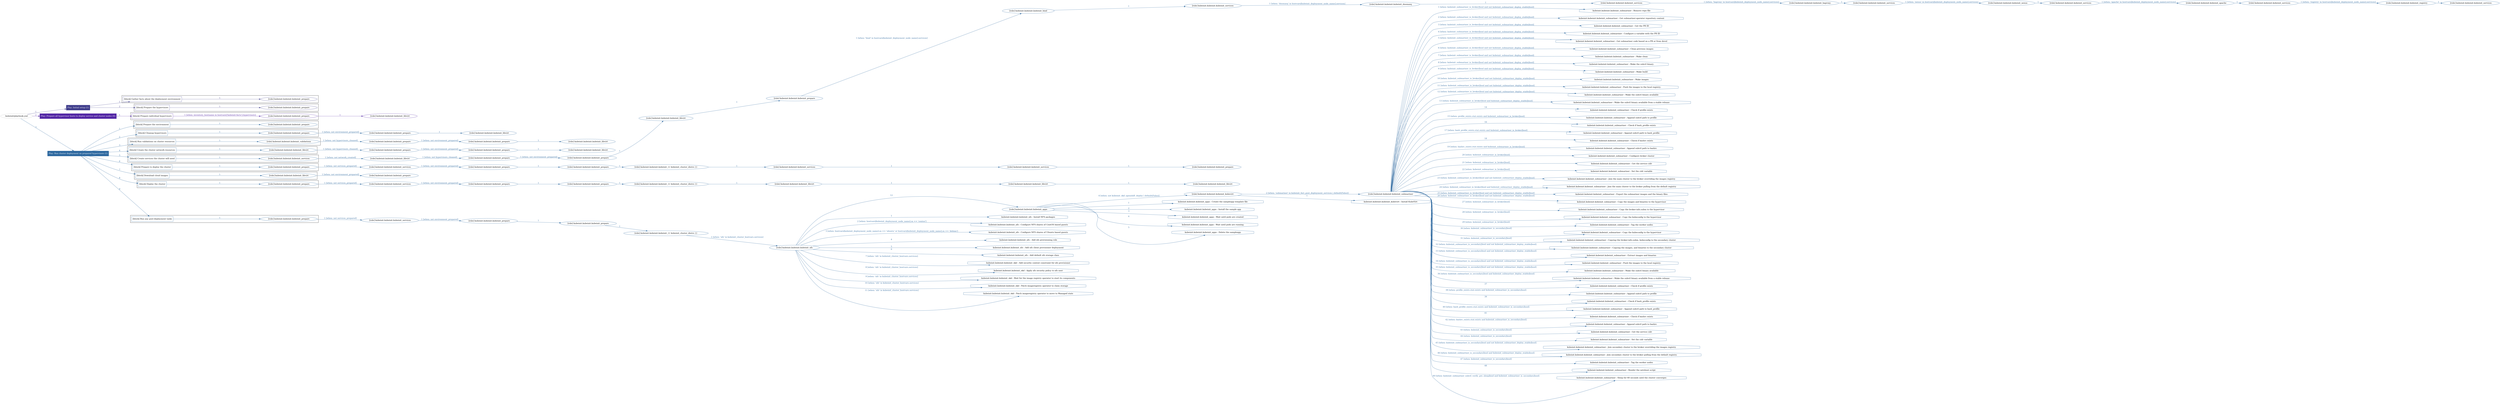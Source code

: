 digraph {
	graph [concentrate=true ordering=in rankdir=LR ratio=fill]
	edge [esep=5 sep=10]
	"kubeinit/playbook.yml" [id=root_node style=dotted]
	play_86798b4f [label="Play: Initial setup (1)" color="#413f8d" fontcolor="#ffffff" id=play_86798b4f shape=box style=filled tooltip=localhost]
	"kubeinit/playbook.yml" -> play_86798b4f [label="1 " color="#413f8d" fontcolor="#413f8d" id=edge_7c707ae1 labeltooltip="1 " tooltip="1 "]
	subgraph "kubeinit.kubeinit.kubeinit_prepare" {
		role_e78184bc [label="[role] kubeinit.kubeinit.kubeinit_prepare" color="#413f8d" id=role_e78184bc tooltip="kubeinit.kubeinit.kubeinit_prepare"]
	}
	subgraph "kubeinit.kubeinit.kubeinit_prepare" {
		role_ca6acd58 [label="[role] kubeinit.kubeinit.kubeinit_prepare" color="#413f8d" id=role_ca6acd58 tooltip="kubeinit.kubeinit.kubeinit_prepare"]
	}
	subgraph "Play: Initial setup (1)" {
		play_86798b4f -> block_1dee4455 [label=1 color="#413f8d" fontcolor="#413f8d" id=edge_b6cd0713 labeltooltip=1 tooltip=1]
		subgraph cluster_block_1dee4455 {
			block_1dee4455 [label="[block] Gather facts about the deployment environment" color="#413f8d" id=block_1dee4455 labeltooltip="Gather facts about the deployment environment" shape=box tooltip="Gather facts about the deployment environment"]
			block_1dee4455 -> role_e78184bc [label="1 " color="#413f8d" fontcolor="#413f8d" id=edge_03e7ccc6 labeltooltip="1 " tooltip="1 "]
		}
		play_86798b4f -> block_6db770d5 [label=2 color="#413f8d" fontcolor="#413f8d" id=edge_87481278 labeltooltip=2 tooltip=2]
		subgraph cluster_block_6db770d5 {
			block_6db770d5 [label="[block] Prepare the hypervisors" color="#413f8d" id=block_6db770d5 labeltooltip="Prepare the hypervisors" shape=box tooltip="Prepare the hypervisors"]
			block_6db770d5 -> role_ca6acd58 [label="1 " color="#413f8d" fontcolor="#413f8d" id=edge_630720fb labeltooltip="1 " tooltip="1 "]
		}
	}
	play_cd869a50 [label="Play: Prepare all hypervisor hosts to deploy service and cluster nodes (0)" color="#5327a5" fontcolor="#ffffff" id=play_cd869a50 shape=box style=filled tooltip="Play: Prepare all hypervisor hosts to deploy service and cluster nodes (0)"]
	"kubeinit/playbook.yml" -> play_cd869a50 [label="2 " color="#5327a5" fontcolor="#5327a5" id=edge_57a8a8f2 labeltooltip="2 " tooltip="2 "]
	subgraph "kubeinit.kubeinit.kubeinit_libvirt" {
		role_f0b7d56d [label="[role] kubeinit.kubeinit.kubeinit_libvirt" color="#5327a5" id=role_f0b7d56d tooltip="kubeinit.kubeinit.kubeinit_libvirt"]
	}
	subgraph "kubeinit.kubeinit.kubeinit_prepare" {
		role_9a3a3da0 [label="[role] kubeinit.kubeinit.kubeinit_prepare" color="#5327a5" id=role_9a3a3da0 tooltip="kubeinit.kubeinit.kubeinit_prepare"]
		role_9a3a3da0 -> role_f0b7d56d [label="1 " color="#5327a5" fontcolor="#5327a5" id=edge_ec671778 labeltooltip="1 " tooltip="1 "]
	}
	subgraph "Play: Prepare all hypervisor hosts to deploy service and cluster nodes (0)" {
		play_cd869a50 -> block_2f8f9363 [label=1 color="#5327a5" fontcolor="#5327a5" id=edge_ef852d3d labeltooltip=1 tooltip=1]
		subgraph cluster_block_2f8f9363 {
			block_2f8f9363 [label="[block] Prepare individual hypervisors" color="#5327a5" id=block_2f8f9363 labeltooltip="Prepare individual hypervisors" shape=box tooltip="Prepare individual hypervisors"]
			block_2f8f9363 -> role_9a3a3da0 [label="1 [when: inventory_hostname in hostvars['kubeinit-facts'].hypervisors]" color="#5327a5" fontcolor="#5327a5" id=edge_1cd64018 labeltooltip="1 [when: inventory_hostname in hostvars['kubeinit-facts'].hypervisors]" tooltip="1 [when: inventory_hostname in hostvars['kubeinit-facts'].hypervisors]"]
		}
	}
	play_263f6e8a [label="Play: Run cluster deployment on prepared hypervisors (1)" color="#2d689f" fontcolor="#ffffff" id=play_263f6e8a shape=box style=filled tooltip=localhost]
	"kubeinit/playbook.yml" -> play_263f6e8a [label="3 " color="#2d689f" fontcolor="#2d689f" id=edge_12c3c213 labeltooltip="3 " tooltip="3 "]
	subgraph "kubeinit.kubeinit.kubeinit_prepare" {
		role_c6fd1b57 [label="[role] kubeinit.kubeinit.kubeinit_prepare" color="#2d689f" id=role_c6fd1b57 tooltip="kubeinit.kubeinit.kubeinit_prepare"]
	}
	subgraph "kubeinit.kubeinit.kubeinit_libvirt" {
		role_f68730ff [label="[role] kubeinit.kubeinit.kubeinit_libvirt" color="#2d689f" id=role_f68730ff tooltip="kubeinit.kubeinit.kubeinit_libvirt"]
	}
	subgraph "kubeinit.kubeinit.kubeinit_prepare" {
		role_f9ab70c8 [label="[role] kubeinit.kubeinit.kubeinit_prepare" color="#2d689f" id=role_f9ab70c8 tooltip="kubeinit.kubeinit.kubeinit_prepare"]
		role_f9ab70c8 -> role_f68730ff [label="1 " color="#2d689f" fontcolor="#2d689f" id=edge_8a8c3a72 labeltooltip="1 " tooltip="1 "]
	}
	subgraph "kubeinit.kubeinit.kubeinit_prepare" {
		role_abd35daa [label="[role] kubeinit.kubeinit.kubeinit_prepare" color="#2d689f" id=role_abd35daa tooltip="kubeinit.kubeinit.kubeinit_prepare"]
		role_abd35daa -> role_f9ab70c8 [label="1 [when: not environment_prepared]" color="#2d689f" fontcolor="#2d689f" id=edge_8bcb2080 labeltooltip="1 [when: not environment_prepared]" tooltip="1 [when: not environment_prepared]"]
	}
	subgraph "kubeinit.kubeinit.kubeinit_libvirt" {
		role_1c647901 [label="[role] kubeinit.kubeinit.kubeinit_libvirt" color="#2d689f" id=role_1c647901 tooltip="kubeinit.kubeinit.kubeinit_libvirt"]
	}
	subgraph "kubeinit.kubeinit.kubeinit_prepare" {
		role_c46f020b [label="[role] kubeinit.kubeinit.kubeinit_prepare" color="#2d689f" id=role_c46f020b tooltip="kubeinit.kubeinit.kubeinit_prepare"]
		role_c46f020b -> role_1c647901 [label="1 " color="#2d689f" fontcolor="#2d689f" id=edge_337939f4 labeltooltip="1 " tooltip="1 "]
	}
	subgraph "kubeinit.kubeinit.kubeinit_prepare" {
		role_b8d92c72 [label="[role] kubeinit.kubeinit.kubeinit_prepare" color="#2d689f" id=role_b8d92c72 tooltip="kubeinit.kubeinit.kubeinit_prepare"]
		role_b8d92c72 -> role_c46f020b [label="1 [when: not environment_prepared]" color="#2d689f" fontcolor="#2d689f" id=edge_af9fc00a labeltooltip="1 [when: not environment_prepared]" tooltip="1 [when: not environment_prepared]"]
	}
	subgraph "kubeinit.kubeinit.kubeinit_validations" {
		role_fdc35ed6 [label="[role] kubeinit.kubeinit.kubeinit_validations" color="#2d689f" id=role_fdc35ed6 tooltip="kubeinit.kubeinit.kubeinit_validations"]
		role_fdc35ed6 -> role_b8d92c72 [label="1 [when: not hypervisors_cleaned]" color="#2d689f" fontcolor="#2d689f" id=edge_55030f77 labeltooltip="1 [when: not hypervisors_cleaned]" tooltip="1 [when: not hypervisors_cleaned]"]
	}
	subgraph "kubeinit.kubeinit.kubeinit_libvirt" {
		role_6f9eb701 [label="[role] kubeinit.kubeinit.kubeinit_libvirt" color="#2d689f" id=role_6f9eb701 tooltip="kubeinit.kubeinit.kubeinit_libvirt"]
	}
	subgraph "kubeinit.kubeinit.kubeinit_prepare" {
		role_0d7e8021 [label="[role] kubeinit.kubeinit.kubeinit_prepare" color="#2d689f" id=role_0d7e8021 tooltip="kubeinit.kubeinit.kubeinit_prepare"]
		role_0d7e8021 -> role_6f9eb701 [label="1 " color="#2d689f" fontcolor="#2d689f" id=edge_058b59d1 labeltooltip="1 " tooltip="1 "]
	}
	subgraph "kubeinit.kubeinit.kubeinit_prepare" {
		role_bccec25c [label="[role] kubeinit.kubeinit.kubeinit_prepare" color="#2d689f" id=role_bccec25c tooltip="kubeinit.kubeinit.kubeinit_prepare"]
		role_bccec25c -> role_0d7e8021 [label="1 [when: not environment_prepared]" color="#2d689f" fontcolor="#2d689f" id=edge_6113a203 labeltooltip="1 [when: not environment_prepared]" tooltip="1 [when: not environment_prepared]"]
	}
	subgraph "kubeinit.kubeinit.kubeinit_libvirt" {
		role_70806145 [label="[role] kubeinit.kubeinit.kubeinit_libvirt" color="#2d689f" id=role_70806145 tooltip="kubeinit.kubeinit.kubeinit_libvirt"]
		role_70806145 -> role_bccec25c [label="1 [when: not hypervisors_cleaned]" color="#2d689f" fontcolor="#2d689f" id=edge_a78fc61e labeltooltip="1 [when: not hypervisors_cleaned]" tooltip="1 [when: not hypervisors_cleaned]"]
	}
	subgraph "kubeinit.kubeinit.kubeinit_services" {
		role_181cbe35 [label="[role] kubeinit.kubeinit.kubeinit_services" color="#2d689f" id=role_181cbe35 tooltip="kubeinit.kubeinit.kubeinit_services"]
	}
	subgraph "kubeinit.kubeinit.kubeinit_registry" {
		role_f58e408a [label="[role] kubeinit.kubeinit.kubeinit_registry" color="#2d689f" id=role_f58e408a tooltip="kubeinit.kubeinit.kubeinit_registry"]
		role_f58e408a -> role_181cbe35 [label="1 " color="#2d689f" fontcolor="#2d689f" id=edge_31e8649e labeltooltip="1 " tooltip="1 "]
	}
	subgraph "kubeinit.kubeinit.kubeinit_services" {
		role_b72a4e5d [label="[role] kubeinit.kubeinit.kubeinit_services" color="#2d689f" id=role_b72a4e5d tooltip="kubeinit.kubeinit.kubeinit_services"]
		role_b72a4e5d -> role_f58e408a [label="1 [when: 'registry' in hostvars[kubeinit_deployment_node_name].services]" color="#2d689f" fontcolor="#2d689f" id=edge_72e08eae labeltooltip="1 [when: 'registry' in hostvars[kubeinit_deployment_node_name].services]" tooltip="1 [when: 'registry' in hostvars[kubeinit_deployment_node_name].services]"]
	}
	subgraph "kubeinit.kubeinit.kubeinit_apache" {
		role_27f8f98e [label="[role] kubeinit.kubeinit.kubeinit_apache" color="#2d689f" id=role_27f8f98e tooltip="kubeinit.kubeinit.kubeinit_apache"]
		role_27f8f98e -> role_b72a4e5d [label="1 " color="#2d689f" fontcolor="#2d689f" id=edge_4b4615da labeltooltip="1 " tooltip="1 "]
	}
	subgraph "kubeinit.kubeinit.kubeinit_services" {
		role_49b8bdc4 [label="[role] kubeinit.kubeinit.kubeinit_services" color="#2d689f" id=role_49b8bdc4 tooltip="kubeinit.kubeinit.kubeinit_services"]
		role_49b8bdc4 -> role_27f8f98e [label="1 [when: 'apache' in hostvars[kubeinit_deployment_node_name].services]" color="#2d689f" fontcolor="#2d689f" id=edge_450e889e labeltooltip="1 [when: 'apache' in hostvars[kubeinit_deployment_node_name].services]" tooltip="1 [when: 'apache' in hostvars[kubeinit_deployment_node_name].services]"]
	}
	subgraph "kubeinit.kubeinit.kubeinit_nexus" {
		role_22ca67f0 [label="[role] kubeinit.kubeinit.kubeinit_nexus" color="#2d689f" id=role_22ca67f0 tooltip="kubeinit.kubeinit.kubeinit_nexus"]
		role_22ca67f0 -> role_49b8bdc4 [label="1 " color="#2d689f" fontcolor="#2d689f" id=edge_a5a26f59 labeltooltip="1 " tooltip="1 "]
	}
	subgraph "kubeinit.kubeinit.kubeinit_services" {
		role_709b5558 [label="[role] kubeinit.kubeinit.kubeinit_services" color="#2d689f" id=role_709b5558 tooltip="kubeinit.kubeinit.kubeinit_services"]
		role_709b5558 -> role_22ca67f0 [label="1 [when: 'nexus' in hostvars[kubeinit_deployment_node_name].services]" color="#2d689f" fontcolor="#2d689f" id=edge_b4e8171d labeltooltip="1 [when: 'nexus' in hostvars[kubeinit_deployment_node_name].services]" tooltip="1 [when: 'nexus' in hostvars[kubeinit_deployment_node_name].services]"]
	}
	subgraph "kubeinit.kubeinit.kubeinit_haproxy" {
		role_3e1b2016 [label="[role] kubeinit.kubeinit.kubeinit_haproxy" color="#2d689f" id=role_3e1b2016 tooltip="kubeinit.kubeinit.kubeinit_haproxy"]
		role_3e1b2016 -> role_709b5558 [label="1 " color="#2d689f" fontcolor="#2d689f" id=edge_b44815da labeltooltip="1 " tooltip="1 "]
	}
	subgraph "kubeinit.kubeinit.kubeinit_services" {
		role_097d5ba8 [label="[role] kubeinit.kubeinit.kubeinit_services" color="#2d689f" id=role_097d5ba8 tooltip="kubeinit.kubeinit.kubeinit_services"]
		role_097d5ba8 -> role_3e1b2016 [label="1 [when: 'haproxy' in hostvars[kubeinit_deployment_node_name].services]" color="#2d689f" fontcolor="#2d689f" id=edge_3e23cc5a labeltooltip="1 [when: 'haproxy' in hostvars[kubeinit_deployment_node_name].services]" tooltip="1 [when: 'haproxy' in hostvars[kubeinit_deployment_node_name].services]"]
	}
	subgraph "kubeinit.kubeinit.kubeinit_dnsmasq" {
		role_d1409825 [label="[role] kubeinit.kubeinit.kubeinit_dnsmasq" color="#2d689f" id=role_d1409825 tooltip="kubeinit.kubeinit.kubeinit_dnsmasq"]
		role_d1409825 -> role_097d5ba8 [label="1 " color="#2d689f" fontcolor="#2d689f" id=edge_5b5578a7 labeltooltip="1 " tooltip="1 "]
	}
	subgraph "kubeinit.kubeinit.kubeinit_services" {
		role_6bfaadbd [label="[role] kubeinit.kubeinit.kubeinit_services" color="#2d689f" id=role_6bfaadbd tooltip="kubeinit.kubeinit.kubeinit_services"]
		role_6bfaadbd -> role_d1409825 [label="1 [when: 'dnsmasq' in hostvars[kubeinit_deployment_node_name].services]" color="#2d689f" fontcolor="#2d689f" id=edge_5bf20c22 labeltooltip="1 [when: 'dnsmasq' in hostvars[kubeinit_deployment_node_name].services]" tooltip="1 [when: 'dnsmasq' in hostvars[kubeinit_deployment_node_name].services]"]
	}
	subgraph "kubeinit.kubeinit.kubeinit_bind" {
		role_aabe3c0d [label="[role] kubeinit.kubeinit.kubeinit_bind" color="#2d689f" id=role_aabe3c0d tooltip="kubeinit.kubeinit.kubeinit_bind"]
		role_aabe3c0d -> role_6bfaadbd [label="1 " color="#2d689f" fontcolor="#2d689f" id=edge_2865ea8d labeltooltip="1 " tooltip="1 "]
	}
	subgraph "kubeinit.kubeinit.kubeinit_prepare" {
		role_460e8747 [label="[role] kubeinit.kubeinit.kubeinit_prepare" color="#2d689f" id=role_460e8747 tooltip="kubeinit.kubeinit.kubeinit_prepare"]
		role_460e8747 -> role_aabe3c0d [label="1 [when: 'bind' in hostvars[kubeinit_deployment_node_name].services]" color="#2d689f" fontcolor="#2d689f" id=edge_be597af1 labeltooltip="1 [when: 'bind' in hostvars[kubeinit_deployment_node_name].services]" tooltip="1 [when: 'bind' in hostvars[kubeinit_deployment_node_name].services]"]
	}
	subgraph "kubeinit.kubeinit.kubeinit_libvirt" {
		role_c225a475 [label="[role] kubeinit.kubeinit.kubeinit_libvirt" color="#2d689f" id=role_c225a475 tooltip="kubeinit.kubeinit.kubeinit_libvirt"]
		role_c225a475 -> role_460e8747 [label="1 " color="#2d689f" fontcolor="#2d689f" id=edge_45fc2f8d labeltooltip="1 " tooltip="1 "]
	}
	subgraph "kubeinit.kubeinit.kubeinit_prepare" {
		role_ebc65068 [label="[role] kubeinit.kubeinit.kubeinit_prepare" color="#2d689f" id=role_ebc65068 tooltip="kubeinit.kubeinit.kubeinit_prepare"]
		role_ebc65068 -> role_c225a475 [label="1 " color="#2d689f" fontcolor="#2d689f" id=edge_a096e5d5 labeltooltip="1 " tooltip="1 "]
	}
	subgraph "kubeinit.kubeinit.kubeinit_prepare" {
		role_aaec2aed [label="[role] kubeinit.kubeinit.kubeinit_prepare" color="#2d689f" id=role_aaec2aed tooltip="kubeinit.kubeinit.kubeinit_prepare"]
		role_aaec2aed -> role_ebc65068 [label="1 [when: not environment_prepared]" color="#2d689f" fontcolor="#2d689f" id=edge_71e94871 labeltooltip="1 [when: not environment_prepared]" tooltip="1 [when: not environment_prepared]"]
	}
	subgraph "kubeinit.kubeinit.kubeinit_libvirt" {
		role_d13e6607 [label="[role] kubeinit.kubeinit.kubeinit_libvirt" color="#2d689f" id=role_d13e6607 tooltip="kubeinit.kubeinit.kubeinit_libvirt"]
		role_d13e6607 -> role_aaec2aed [label="1 [when: not hypervisors_cleaned]" color="#2d689f" fontcolor="#2d689f" id=edge_92f3367a labeltooltip="1 [when: not hypervisors_cleaned]" tooltip="1 [when: not hypervisors_cleaned]"]
	}
	subgraph "kubeinit.kubeinit.kubeinit_services" {
		role_a8141985 [label="[role] kubeinit.kubeinit.kubeinit_services" color="#2d689f" id=role_a8141985 tooltip="kubeinit.kubeinit.kubeinit_services"]
		role_a8141985 -> role_d13e6607 [label="1 [when: not network_created]" color="#2d689f" fontcolor="#2d689f" id=edge_3e4f4f83 labeltooltip="1 [when: not network_created]" tooltip="1 [when: not network_created]"]
	}
	subgraph "kubeinit.kubeinit.kubeinit_prepare" {
		role_4179867c [label="[role] kubeinit.kubeinit.kubeinit_prepare" color="#2d689f" id=role_4179867c tooltip="kubeinit.kubeinit.kubeinit_prepare"]
	}
	subgraph "kubeinit.kubeinit.kubeinit_services" {
		role_7975524c [label="[role] kubeinit.kubeinit.kubeinit_services" color="#2d689f" id=role_7975524c tooltip="kubeinit.kubeinit.kubeinit_services"]
		role_7975524c -> role_4179867c [label="1 " color="#2d689f" fontcolor="#2d689f" id=edge_66fc3712 labeltooltip="1 " tooltip="1 "]
	}
	subgraph "kubeinit.kubeinit.kubeinit_services" {
		role_5620d9eb [label="[role] kubeinit.kubeinit.kubeinit_services" color="#2d689f" id=role_5620d9eb tooltip="kubeinit.kubeinit.kubeinit_services"]
		role_5620d9eb -> role_7975524c [label="1 " color="#2d689f" fontcolor="#2d689f" id=edge_86acf977 labeltooltip="1 " tooltip="1 "]
	}
	subgraph "kubeinit.kubeinit.kubeinit_{{ kubeinit_cluster_distro }}" {
		role_90350b19 [label="[role] kubeinit.kubeinit.kubeinit_{{ kubeinit_cluster_distro }}" color="#2d689f" id=role_90350b19 tooltip="kubeinit.kubeinit.kubeinit_{{ kubeinit_cluster_distro }}"]
		role_90350b19 -> role_5620d9eb [label="1 " color="#2d689f" fontcolor="#2d689f" id=edge_33834397 labeltooltip="1 " tooltip="1 "]
	}
	subgraph "kubeinit.kubeinit.kubeinit_prepare" {
		role_a0f12e54 [label="[role] kubeinit.kubeinit.kubeinit_prepare" color="#2d689f" id=role_a0f12e54 tooltip="kubeinit.kubeinit.kubeinit_prepare"]
		role_a0f12e54 -> role_90350b19 [label="1 " color="#2d689f" fontcolor="#2d689f" id=edge_e4059abe labeltooltip="1 " tooltip="1 "]
	}
	subgraph "kubeinit.kubeinit.kubeinit_prepare" {
		role_3cd11cc0 [label="[role] kubeinit.kubeinit.kubeinit_prepare" color="#2d689f" id=role_3cd11cc0 tooltip="kubeinit.kubeinit.kubeinit_prepare"]
		role_3cd11cc0 -> role_a0f12e54 [label="1 " color="#2d689f" fontcolor="#2d689f" id=edge_1248ea33 labeltooltip="1 " tooltip="1 "]
	}
	subgraph "kubeinit.kubeinit.kubeinit_services" {
		role_4695037d [label="[role] kubeinit.kubeinit.kubeinit_services" color="#2d689f" id=role_4695037d tooltip="kubeinit.kubeinit.kubeinit_services"]
		role_4695037d -> role_3cd11cc0 [label="1 [when: not environment_prepared]" color="#2d689f" fontcolor="#2d689f" id=edge_b947e09b labeltooltip="1 [when: not environment_prepared]" tooltip="1 [when: not environment_prepared]"]
	}
	subgraph "kubeinit.kubeinit.kubeinit_prepare" {
		role_db2fd585 [label="[role] kubeinit.kubeinit.kubeinit_prepare" color="#2d689f" id=role_db2fd585 tooltip="kubeinit.kubeinit.kubeinit_prepare"]
		role_db2fd585 -> role_4695037d [label="1 [when: not services_prepared]" color="#2d689f" fontcolor="#2d689f" id=edge_4dcac0ba labeltooltip="1 [when: not services_prepared]" tooltip="1 [when: not services_prepared]"]
	}
	subgraph "kubeinit.kubeinit.kubeinit_prepare" {
		role_4fcccd20 [label="[role] kubeinit.kubeinit.kubeinit_prepare" color="#2d689f" id=role_4fcccd20 tooltip="kubeinit.kubeinit.kubeinit_prepare"]
	}
	subgraph "kubeinit.kubeinit.kubeinit_libvirt" {
		role_7fd55878 [label="[role] kubeinit.kubeinit.kubeinit_libvirt" color="#2d689f" id=role_7fd55878 tooltip="kubeinit.kubeinit.kubeinit_libvirt"]
		role_7fd55878 -> role_4fcccd20 [label="1 [when: not environment_prepared]" color="#2d689f" fontcolor="#2d689f" id=edge_a58f343b labeltooltip="1 [when: not environment_prepared]" tooltip="1 [when: not environment_prepared]"]
	}
	subgraph "kubeinit.kubeinit.kubeinit_libvirt" {
		role_0b475455 [label="[role] kubeinit.kubeinit.kubeinit_libvirt" color="#2d689f" id=role_0b475455 tooltip="kubeinit.kubeinit.kubeinit_libvirt"]
	}
	subgraph "kubeinit.kubeinit.kubeinit_libvirt" {
		role_fe4e5f9c [label="[role] kubeinit.kubeinit.kubeinit_libvirt" color="#2d689f" id=role_fe4e5f9c tooltip="kubeinit.kubeinit.kubeinit_libvirt"]
		role_fe4e5f9c -> role_0b475455 [label="1 " color="#2d689f" fontcolor="#2d689f" id=edge_26a0fe21 labeltooltip="1 " tooltip="1 "]
	}
	subgraph "kubeinit.kubeinit.kubeinit_libvirt" {
		role_24fc31a0 [label="[role] kubeinit.kubeinit.kubeinit_libvirt" color="#2d689f" id=role_24fc31a0 tooltip="kubeinit.kubeinit.kubeinit_libvirt"]
		role_24fc31a0 -> role_fe4e5f9c [label="1 " color="#2d689f" fontcolor="#2d689f" id=edge_f881fdc3 labeltooltip="1 " tooltip="1 "]
	}
	subgraph "kubeinit.kubeinit.kubeinit_{{ kubeinit_cluster_distro }}" {
		role_11faace3 [label="[role] kubeinit.kubeinit.kubeinit_{{ kubeinit_cluster_distro }}" color="#2d689f" id=role_11faace3 tooltip="kubeinit.kubeinit.kubeinit_{{ kubeinit_cluster_distro }}"]
		role_11faace3 -> role_24fc31a0 [label="1 " color="#2d689f" fontcolor="#2d689f" id=edge_ceb6bc9e labeltooltip="1 " tooltip="1 "]
	}
	subgraph "kubeinit.kubeinit.kubeinit_prepare" {
		role_33234479 [label="[role] kubeinit.kubeinit.kubeinit_prepare" color="#2d689f" id=role_33234479 tooltip="kubeinit.kubeinit.kubeinit_prepare"]
		role_33234479 -> role_11faace3 [label="1 " color="#2d689f" fontcolor="#2d689f" id=edge_8cfc750a labeltooltip="1 " tooltip="1 "]
	}
	subgraph "kubeinit.kubeinit.kubeinit_prepare" {
		role_a1dbaeb6 [label="[role] kubeinit.kubeinit.kubeinit_prepare" color="#2d689f" id=role_a1dbaeb6 tooltip="kubeinit.kubeinit.kubeinit_prepare"]
		role_a1dbaeb6 -> role_33234479 [label="1 " color="#2d689f" fontcolor="#2d689f" id=edge_45be31a0 labeltooltip="1 " tooltip="1 "]
	}
	subgraph "kubeinit.kubeinit.kubeinit_services" {
		role_0216bd37 [label="[role] kubeinit.kubeinit.kubeinit_services" color="#2d689f" id=role_0216bd37 tooltip="kubeinit.kubeinit.kubeinit_services"]
		role_0216bd37 -> role_a1dbaeb6 [label="1 [when: not environment_prepared]" color="#2d689f" fontcolor="#2d689f" id=edge_0198d302 labeltooltip="1 [when: not environment_prepared]" tooltip="1 [when: not environment_prepared]"]
	}
	subgraph "kubeinit.kubeinit.kubeinit_prepare" {
		role_d93989a8 [label="[role] kubeinit.kubeinit.kubeinit_prepare" color="#2d689f" id=role_d93989a8 tooltip="kubeinit.kubeinit.kubeinit_prepare"]
		role_d93989a8 -> role_0216bd37 [label="1 [when: not services_prepared]" color="#2d689f" fontcolor="#2d689f" id=edge_3ca263dd labeltooltip="1 [when: not services_prepared]" tooltip="1 [when: not services_prepared]"]
	}
	subgraph "kubeinit.kubeinit.kubeinit_submariner" {
		role_52a0cded [label="[role] kubeinit.kubeinit.kubeinit_submariner" color="#2d689f" id=role_52a0cded tooltip="kubeinit.kubeinit.kubeinit_submariner"]
		task_ab57a968 [label="kubeinit.kubeinit.kubeinit_submariner : Remove repo file" color="#2d689f" id=task_ab57a968 shape=octagon tooltip="kubeinit.kubeinit.kubeinit_submariner : Remove repo file"]
		role_52a0cded -> task_ab57a968 [label="1 [when: kubeinit_submariner_is_broker|bool and not kubeinit_submariner_deploy_stable|bool]" color="#2d689f" fontcolor="#2d689f" id=edge_244811bf labeltooltip="1 [when: kubeinit_submariner_is_broker|bool and not kubeinit_submariner_deploy_stable|bool]" tooltip="1 [when: kubeinit_submariner_is_broker|bool and not kubeinit_submariner_deploy_stable|bool]"]
		task_d7a2814c [label="kubeinit.kubeinit.kubeinit_submariner : Get submariner-operator repository content" color="#2d689f" id=task_d7a2814c shape=octagon tooltip="kubeinit.kubeinit.kubeinit_submariner : Get submariner-operator repository content"]
		role_52a0cded -> task_d7a2814c [label="2 [when: kubeinit_submariner_is_broker|bool and not kubeinit_submariner_deploy_stable|bool]" color="#2d689f" fontcolor="#2d689f" id=edge_5db6c7b5 labeltooltip="2 [when: kubeinit_submariner_is_broker|bool and not kubeinit_submariner_deploy_stable|bool]" tooltip="2 [when: kubeinit_submariner_is_broker|bool and not kubeinit_submariner_deploy_stable|bool]"]
		task_3e700844 [label="kubeinit.kubeinit.kubeinit_submariner : Get the PR ID" color="#2d689f" id=task_3e700844 shape=octagon tooltip="kubeinit.kubeinit.kubeinit_submariner : Get the PR ID"]
		role_52a0cded -> task_3e700844 [label="3 [when: kubeinit_submariner_is_broker|bool and not kubeinit_submariner_deploy_stable|bool]" color="#2d689f" fontcolor="#2d689f" id=edge_c0e79d43 labeltooltip="3 [when: kubeinit_submariner_is_broker|bool and not kubeinit_submariner_deploy_stable|bool]" tooltip="3 [when: kubeinit_submariner_is_broker|bool and not kubeinit_submariner_deploy_stable|bool]"]
		task_0f4ccd58 [label="kubeinit.kubeinit.kubeinit_submariner : Configure a variable with the PR ID" color="#2d689f" id=task_0f4ccd58 shape=octagon tooltip="kubeinit.kubeinit.kubeinit_submariner : Configure a variable with the PR ID"]
		role_52a0cded -> task_0f4ccd58 [label="4 [when: kubeinit_submariner_is_broker|bool and not kubeinit_submariner_deploy_stable|bool]" color="#2d689f" fontcolor="#2d689f" id=edge_ec7ba20b labeltooltip="4 [when: kubeinit_submariner_is_broker|bool and not kubeinit_submariner_deploy_stable|bool]" tooltip="4 [when: kubeinit_submariner_is_broker|bool and not kubeinit_submariner_deploy_stable|bool]"]
		task_a2348bfc [label="kubeinit.kubeinit.kubeinit_submariner : Get submariner code based on a PR or from devel" color="#2d689f" id=task_a2348bfc shape=octagon tooltip="kubeinit.kubeinit.kubeinit_submariner : Get submariner code based on a PR or from devel"]
		role_52a0cded -> task_a2348bfc [label="5 [when: kubeinit_submariner_is_broker|bool and not kubeinit_submariner_deploy_stable|bool]" color="#2d689f" fontcolor="#2d689f" id=edge_687068d9 labeltooltip="5 [when: kubeinit_submariner_is_broker|bool and not kubeinit_submariner_deploy_stable|bool]" tooltip="5 [when: kubeinit_submariner_is_broker|bool and not kubeinit_submariner_deploy_stable|bool]"]
		task_e2b2179c [label="kubeinit.kubeinit.kubeinit_submariner : Clean previous images" color="#2d689f" id=task_e2b2179c shape=octagon tooltip="kubeinit.kubeinit.kubeinit_submariner : Clean previous images"]
		role_52a0cded -> task_e2b2179c [label="6 [when: kubeinit_submariner_is_broker|bool and not kubeinit_submariner_deploy_stable|bool]" color="#2d689f" fontcolor="#2d689f" id=edge_0ed2e367 labeltooltip="6 [when: kubeinit_submariner_is_broker|bool and not kubeinit_submariner_deploy_stable|bool]" tooltip="6 [when: kubeinit_submariner_is_broker|bool and not kubeinit_submariner_deploy_stable|bool]"]
		task_ea0c8dd8 [label="kubeinit.kubeinit.kubeinit_submariner : Make clean" color="#2d689f" id=task_ea0c8dd8 shape=octagon tooltip="kubeinit.kubeinit.kubeinit_submariner : Make clean"]
		role_52a0cded -> task_ea0c8dd8 [label="7 [when: kubeinit_submariner_is_broker|bool and not kubeinit_submariner_deploy_stable|bool]" color="#2d689f" fontcolor="#2d689f" id=edge_009914d7 labeltooltip="7 [when: kubeinit_submariner_is_broker|bool and not kubeinit_submariner_deploy_stable|bool]" tooltip="7 [when: kubeinit_submariner_is_broker|bool and not kubeinit_submariner_deploy_stable|bool]"]
		task_a5d9022e [label="kubeinit.kubeinit.kubeinit_submariner : Make the subctl binary" color="#2d689f" id=task_a5d9022e shape=octagon tooltip="kubeinit.kubeinit.kubeinit_submariner : Make the subctl binary"]
		role_52a0cded -> task_a5d9022e [label="8 [when: kubeinit_submariner_is_broker|bool and not kubeinit_submariner_deploy_stable|bool]" color="#2d689f" fontcolor="#2d689f" id=edge_82ae6adb labeltooltip="8 [when: kubeinit_submariner_is_broker|bool and not kubeinit_submariner_deploy_stable|bool]" tooltip="8 [when: kubeinit_submariner_is_broker|bool and not kubeinit_submariner_deploy_stable|bool]"]
		task_a2f159f2 [label="kubeinit.kubeinit.kubeinit_submariner : Make build" color="#2d689f" id=task_a2f159f2 shape=octagon tooltip="kubeinit.kubeinit.kubeinit_submariner : Make build"]
		role_52a0cded -> task_a2f159f2 [label="9 [when: kubeinit_submariner_is_broker|bool and not kubeinit_submariner_deploy_stable|bool]" color="#2d689f" fontcolor="#2d689f" id=edge_b5f29892 labeltooltip="9 [when: kubeinit_submariner_is_broker|bool and not kubeinit_submariner_deploy_stable|bool]" tooltip="9 [when: kubeinit_submariner_is_broker|bool and not kubeinit_submariner_deploy_stable|bool]"]
		task_885afa05 [label="kubeinit.kubeinit.kubeinit_submariner : Make images" color="#2d689f" id=task_885afa05 shape=octagon tooltip="kubeinit.kubeinit.kubeinit_submariner : Make images"]
		role_52a0cded -> task_885afa05 [label="10 [when: kubeinit_submariner_is_broker|bool and not kubeinit_submariner_deploy_stable|bool]" color="#2d689f" fontcolor="#2d689f" id=edge_a2309949 labeltooltip="10 [when: kubeinit_submariner_is_broker|bool and not kubeinit_submariner_deploy_stable|bool]" tooltip="10 [when: kubeinit_submariner_is_broker|bool and not kubeinit_submariner_deploy_stable|bool]"]
		task_684c0479 [label="kubeinit.kubeinit.kubeinit_submariner : Push the images to the local registry" color="#2d689f" id=task_684c0479 shape=octagon tooltip="kubeinit.kubeinit.kubeinit_submariner : Push the images to the local registry"]
		role_52a0cded -> task_684c0479 [label="11 [when: kubeinit_submariner_is_broker|bool and not kubeinit_submariner_deploy_stable|bool]" color="#2d689f" fontcolor="#2d689f" id=edge_bb4a5461 labeltooltip="11 [when: kubeinit_submariner_is_broker|bool and not kubeinit_submariner_deploy_stable|bool]" tooltip="11 [when: kubeinit_submariner_is_broker|bool and not kubeinit_submariner_deploy_stable|bool]"]
		task_ba8cf54e [label="kubeinit.kubeinit.kubeinit_submariner : Make the subctl binary available" color="#2d689f" id=task_ba8cf54e shape=octagon tooltip="kubeinit.kubeinit.kubeinit_submariner : Make the subctl binary available"]
		role_52a0cded -> task_ba8cf54e [label="12 [when: kubeinit_submariner_is_broker|bool and not kubeinit_submariner_deploy_stable|bool]" color="#2d689f" fontcolor="#2d689f" id=edge_2133dc5d labeltooltip="12 [when: kubeinit_submariner_is_broker|bool and not kubeinit_submariner_deploy_stable|bool]" tooltip="12 [when: kubeinit_submariner_is_broker|bool and not kubeinit_submariner_deploy_stable|bool]"]
		task_0eaa0292 [label="kubeinit.kubeinit.kubeinit_submariner : Make the subctl binary available from a stable release" color="#2d689f" id=task_0eaa0292 shape=octagon tooltip="kubeinit.kubeinit.kubeinit_submariner : Make the subctl binary available from a stable release"]
		role_52a0cded -> task_0eaa0292 [label="13 [when: kubeinit_submariner_is_broker|bool and kubeinit_submariner_deploy_stable|bool]" color="#2d689f" fontcolor="#2d689f" id=edge_961d441b labeltooltip="13 [when: kubeinit_submariner_is_broker|bool and kubeinit_submariner_deploy_stable|bool]" tooltip="13 [when: kubeinit_submariner_is_broker|bool and kubeinit_submariner_deploy_stable|bool]"]
		task_e19013d8 [label="kubeinit.kubeinit.kubeinit_submariner : Check if profile exists" color="#2d689f" id=task_e19013d8 shape=octagon tooltip="kubeinit.kubeinit.kubeinit_submariner : Check if profile exists"]
		role_52a0cded -> task_e19013d8 [label="14 " color="#2d689f" fontcolor="#2d689f" id=edge_25a93e51 labeltooltip="14 " tooltip="14 "]
		task_90c4182f [label="kubeinit.kubeinit.kubeinit_submariner : Append subctl path to profile" color="#2d689f" id=task_90c4182f shape=octagon tooltip="kubeinit.kubeinit.kubeinit_submariner : Append subctl path to profile"]
		role_52a0cded -> task_90c4182f [label="15 [when: profile_exists.stat.exists and kubeinit_submariner_is_broker|bool]" color="#2d689f" fontcolor="#2d689f" id=edge_def96847 labeltooltip="15 [when: profile_exists.stat.exists and kubeinit_submariner_is_broker|bool]" tooltip="15 [when: profile_exists.stat.exists and kubeinit_submariner_is_broker|bool]"]
		task_8e452245 [label="kubeinit.kubeinit.kubeinit_submariner : Check if bash_profile exists" color="#2d689f" id=task_8e452245 shape=octagon tooltip="kubeinit.kubeinit.kubeinit_submariner : Check if bash_profile exists"]
		role_52a0cded -> task_8e452245 [label="16 " color="#2d689f" fontcolor="#2d689f" id=edge_f37a7f4c labeltooltip="16 " tooltip="16 "]
		task_c95fb9b5 [label="kubeinit.kubeinit.kubeinit_submariner : Append subctl path to bash_profile" color="#2d689f" id=task_c95fb9b5 shape=octagon tooltip="kubeinit.kubeinit.kubeinit_submariner : Append subctl path to bash_profile"]
		role_52a0cded -> task_c95fb9b5 [label="17 [when: bash_profile_exists.stat.exists and kubeinit_submariner_is_broker|bool]" color="#2d689f" fontcolor="#2d689f" id=edge_51b12d61 labeltooltip="17 [when: bash_profile_exists.stat.exists and kubeinit_submariner_is_broker|bool]" tooltip="17 [when: bash_profile_exists.stat.exists and kubeinit_submariner_is_broker|bool]"]
		task_5e1ace65 [label="kubeinit.kubeinit.kubeinit_submariner : Check if bashrc exists" color="#2d689f" id=task_5e1ace65 shape=octagon tooltip="kubeinit.kubeinit.kubeinit_submariner : Check if bashrc exists"]
		role_52a0cded -> task_5e1ace65 [label="18 " color="#2d689f" fontcolor="#2d689f" id=edge_0dc46890 labeltooltip="18 " tooltip="18 "]
		task_285a2bf3 [label="kubeinit.kubeinit.kubeinit_submariner : Append subctl path to bashrc" color="#2d689f" id=task_285a2bf3 shape=octagon tooltip="kubeinit.kubeinit.kubeinit_submariner : Append subctl path to bashrc"]
		role_52a0cded -> task_285a2bf3 [label="19 [when: bashrc_exists.stat.exists and kubeinit_submariner_is_broker|bool]" color="#2d689f" fontcolor="#2d689f" id=edge_78a4ebe8 labeltooltip="19 [when: bashrc_exists.stat.exists and kubeinit_submariner_is_broker|bool]" tooltip="19 [when: bashrc_exists.stat.exists and kubeinit_submariner_is_broker|bool]"]
		task_47255986 [label="kubeinit.kubeinit.kubeinit_submariner : Configure broker cluster" color="#2d689f" id=task_47255986 shape=octagon tooltip="kubeinit.kubeinit.kubeinit_submariner : Configure broker cluster"]
		role_52a0cded -> task_47255986 [label="20 [when: kubeinit_submariner_is_broker|bool]" color="#2d689f" fontcolor="#2d689f" id=edge_a4abc677 labeltooltip="20 [when: kubeinit_submariner_is_broker|bool]" tooltip="20 [when: kubeinit_submariner_is_broker|bool]"]
		task_1febdd1d [label="kubeinit.kubeinit.kubeinit_submariner : Get the service cidr" color="#2d689f" id=task_1febdd1d shape=octagon tooltip="kubeinit.kubeinit.kubeinit_submariner : Get the service cidr"]
		role_52a0cded -> task_1febdd1d [label="21 [when: kubeinit_submariner_is_broker|bool]" color="#2d689f" fontcolor="#2d689f" id=edge_62cbe13d labeltooltip="21 [when: kubeinit_submariner_is_broker|bool]" tooltip="21 [when: kubeinit_submariner_is_broker|bool]"]
		task_4b16d667 [label="kubeinit.kubeinit.kubeinit_submariner : Set the cidr variable" color="#2d689f" id=task_4b16d667 shape=octagon tooltip="kubeinit.kubeinit.kubeinit_submariner : Set the cidr variable"]
		role_52a0cded -> task_4b16d667 [label="22 [when: kubeinit_submariner_is_broker|bool]" color="#2d689f" fontcolor="#2d689f" id=edge_f6c0e21a labeltooltip="22 [when: kubeinit_submariner_is_broker|bool]" tooltip="22 [when: kubeinit_submariner_is_broker|bool]"]
		task_f16ea8fd [label="kubeinit.kubeinit.kubeinit_submariner : Join the main cluster to the broker overriding the images registry" color="#2d689f" id=task_f16ea8fd shape=octagon tooltip="kubeinit.kubeinit.kubeinit_submariner : Join the main cluster to the broker overriding the images registry"]
		role_52a0cded -> task_f16ea8fd [label="23 [when: kubeinit_submariner_is_broker|bool and not kubeinit_submariner_deploy_stable|bool]" color="#2d689f" fontcolor="#2d689f" id=edge_cf0bea40 labeltooltip="23 [when: kubeinit_submariner_is_broker|bool and not kubeinit_submariner_deploy_stable|bool]" tooltip="23 [when: kubeinit_submariner_is_broker|bool and not kubeinit_submariner_deploy_stable|bool]"]
		task_c93a33a3 [label="kubeinit.kubeinit.kubeinit_submariner : Join the main cluster to the broker pulling from the default registry" color="#2d689f" id=task_c93a33a3 shape=octagon tooltip="kubeinit.kubeinit.kubeinit_submariner : Join the main cluster to the broker pulling from the default registry"]
		role_52a0cded -> task_c93a33a3 [label="24 [when: kubeinit_submariner_is_broker|bool and kubeinit_submariner_deploy_stable|bool]" color="#2d689f" fontcolor="#2d689f" id=edge_97a5f92f labeltooltip="24 [when: kubeinit_submariner_is_broker|bool and kubeinit_submariner_deploy_stable|bool]" tooltip="24 [when: kubeinit_submariner_is_broker|bool and kubeinit_submariner_deploy_stable|bool]"]
		task_1f73f4f0 [label="kubeinit.kubeinit.kubeinit_submariner : Export the submariner images and the binary files" color="#2d689f" id=task_1f73f4f0 shape=octagon tooltip="kubeinit.kubeinit.kubeinit_submariner : Export the submariner images and the binary files"]
		role_52a0cded -> task_1f73f4f0 [label="25 [when: kubeinit_submariner_is_broker|bool and not kubeinit_submariner_deploy_stable|bool]" color="#2d689f" fontcolor="#2d689f" id=edge_8630647b labeltooltip="25 [when: kubeinit_submariner_is_broker|bool and not kubeinit_submariner_deploy_stable|bool]" tooltip="25 [when: kubeinit_submariner_is_broker|bool and not kubeinit_submariner_deploy_stable|bool]"]
		task_255b943c [label="kubeinit.kubeinit.kubeinit_submariner : Copy the images and binaries to the hypervisor" color="#2d689f" id=task_255b943c shape=octagon tooltip="kubeinit.kubeinit.kubeinit_submariner : Copy the images and binaries to the hypervisor"]
		role_52a0cded -> task_255b943c [label="26 [when: kubeinit_submariner_is_broker|bool and not kubeinit_submariner_deploy_stable|bool]" color="#2d689f" fontcolor="#2d689f" id=edge_c2cdfce0 labeltooltip="26 [when: kubeinit_submariner_is_broker|bool and not kubeinit_submariner_deploy_stable|bool]" tooltip="26 [when: kubeinit_submariner_is_broker|bool and not kubeinit_submariner_deploy_stable|bool]"]
		task_34d3fdcb [label="kubeinit.kubeinit.kubeinit_submariner : Copy the broker-info.subm to the hypervisor" color="#2d689f" id=task_34d3fdcb shape=octagon tooltip="kubeinit.kubeinit.kubeinit_submariner : Copy the broker-info.subm to the hypervisor"]
		role_52a0cded -> task_34d3fdcb [label="27 [when: kubeinit_submariner_is_broker|bool]" color="#2d689f" fontcolor="#2d689f" id=edge_ce6d18cf labeltooltip="27 [when: kubeinit_submariner_is_broker|bool]" tooltip="27 [when: kubeinit_submariner_is_broker|bool]"]
		task_f5729543 [label="kubeinit.kubeinit.kubeinit_submariner : Copy the kubeconfig to the hypervisor" color="#2d689f" id=task_f5729543 shape=octagon tooltip="kubeinit.kubeinit.kubeinit_submariner : Copy the kubeconfig to the hypervisor"]
		role_52a0cded -> task_f5729543 [label="28 [when: kubeinit_submariner_is_broker|bool]" color="#2d689f" fontcolor="#2d689f" id=edge_cfd5535a labeltooltip="28 [when: kubeinit_submariner_is_broker|bool]" tooltip="28 [when: kubeinit_submariner_is_broker|bool]"]
		task_2caae949 [label="kubeinit.kubeinit.kubeinit_submariner : Tag the worker nodes" color="#2d689f" id=task_2caae949 shape=octagon tooltip="kubeinit.kubeinit.kubeinit_submariner : Tag the worker nodes"]
		role_52a0cded -> task_2caae949 [label="29 [when: kubeinit_submariner_is_broker|bool]" color="#2d689f" fontcolor="#2d689f" id=edge_dc075d1c labeltooltip="29 [when: kubeinit_submariner_is_broker|bool]" tooltip="29 [when: kubeinit_submariner_is_broker|bool]"]
		task_479a1847 [label="kubeinit.kubeinit.kubeinit_submariner : Copy the kubeconfig to the hypervisor" color="#2d689f" id=task_479a1847 shape=octagon tooltip="kubeinit.kubeinit.kubeinit_submariner : Copy the kubeconfig to the hypervisor"]
		role_52a0cded -> task_479a1847 [label="30 [when: kubeinit_submariner_is_secondary|bool]" color="#2d689f" fontcolor="#2d689f" id=edge_bf616888 labeltooltip="30 [when: kubeinit_submariner_is_secondary|bool]" tooltip="30 [when: kubeinit_submariner_is_secondary|bool]"]
		task_3108172f [label="kubeinit.kubeinit.kubeinit_submariner : Copying the broker-info.subm, kubeconfig to the secondary cluster" color="#2d689f" id=task_3108172f shape=octagon tooltip="kubeinit.kubeinit.kubeinit_submariner : Copying the broker-info.subm, kubeconfig to the secondary cluster"]
		role_52a0cded -> task_3108172f [label="31 [when: kubeinit_submariner_is_secondary|bool]" color="#2d689f" fontcolor="#2d689f" id=edge_cf019d04 labeltooltip="31 [when: kubeinit_submariner_is_secondary|bool]" tooltip="31 [when: kubeinit_submariner_is_secondary|bool]"]
		task_ff5a5de7 [label="kubeinit.kubeinit.kubeinit_submariner : Copying the images, and binaries to the secondary cluster" color="#2d689f" id=task_ff5a5de7 shape=octagon tooltip="kubeinit.kubeinit.kubeinit_submariner : Copying the images, and binaries to the secondary cluster"]
		role_52a0cded -> task_ff5a5de7 [label="32 [when: kubeinit_submariner_is_secondary|bool and not kubeinit_submariner_deploy_stable|bool]" color="#2d689f" fontcolor="#2d689f" id=edge_18ac9011 labeltooltip="32 [when: kubeinit_submariner_is_secondary|bool and not kubeinit_submariner_deploy_stable|bool]" tooltip="32 [when: kubeinit_submariner_is_secondary|bool and not kubeinit_submariner_deploy_stable|bool]"]
		task_d00f6246 [label="kubeinit.kubeinit.kubeinit_submariner : Extract images and binaries" color="#2d689f" id=task_d00f6246 shape=octagon tooltip="kubeinit.kubeinit.kubeinit_submariner : Extract images and binaries"]
		role_52a0cded -> task_d00f6246 [label="33 [when: kubeinit_submariner_is_secondary|bool and not kubeinit_submariner_deploy_stable|bool]" color="#2d689f" fontcolor="#2d689f" id=edge_869bc6f5 labeltooltip="33 [when: kubeinit_submariner_is_secondary|bool and not kubeinit_submariner_deploy_stable|bool]" tooltip="33 [when: kubeinit_submariner_is_secondary|bool and not kubeinit_submariner_deploy_stable|bool]"]
		task_b320f3f9 [label="kubeinit.kubeinit.kubeinit_submariner : Push the images to the local registry" color="#2d689f" id=task_b320f3f9 shape=octagon tooltip="kubeinit.kubeinit.kubeinit_submariner : Push the images to the local registry"]
		role_52a0cded -> task_b320f3f9 [label="34 [when: kubeinit_submariner_is_secondary|bool and not kubeinit_submariner_deploy_stable|bool]" color="#2d689f" fontcolor="#2d689f" id=edge_33c9918f labeltooltip="34 [when: kubeinit_submariner_is_secondary|bool and not kubeinit_submariner_deploy_stable|bool]" tooltip="34 [when: kubeinit_submariner_is_secondary|bool and not kubeinit_submariner_deploy_stable|bool]"]
		task_f539c98b [label="kubeinit.kubeinit.kubeinit_submariner : Make the subctl binary available" color="#2d689f" id=task_f539c98b shape=octagon tooltip="kubeinit.kubeinit.kubeinit_submariner : Make the subctl binary available"]
		role_52a0cded -> task_f539c98b [label="35 [when: kubeinit_submariner_is_secondary|bool and not kubeinit_submariner_deploy_stable|bool]" color="#2d689f" fontcolor="#2d689f" id=edge_de6e33a2 labeltooltip="35 [when: kubeinit_submariner_is_secondary|bool and not kubeinit_submariner_deploy_stable|bool]" tooltip="35 [when: kubeinit_submariner_is_secondary|bool and not kubeinit_submariner_deploy_stable|bool]"]
		task_d7981b04 [label="kubeinit.kubeinit.kubeinit_submariner : Make the subctl binary available from a stable release" color="#2d689f" id=task_d7981b04 shape=octagon tooltip="kubeinit.kubeinit.kubeinit_submariner : Make the subctl binary available from a stable release"]
		role_52a0cded -> task_d7981b04 [label="36 [when: kubeinit_submariner_is_secondary|bool and kubeinit_submariner_deploy_stable|bool]" color="#2d689f" fontcolor="#2d689f" id=edge_35ff687a labeltooltip="36 [when: kubeinit_submariner_is_secondary|bool and kubeinit_submariner_deploy_stable|bool]" tooltip="36 [when: kubeinit_submariner_is_secondary|bool and kubeinit_submariner_deploy_stable|bool]"]
		task_540cf0af [label="kubeinit.kubeinit.kubeinit_submariner : Check if profile exists" color="#2d689f" id=task_540cf0af shape=octagon tooltip="kubeinit.kubeinit.kubeinit_submariner : Check if profile exists"]
		role_52a0cded -> task_540cf0af [label="37 " color="#2d689f" fontcolor="#2d689f" id=edge_8cc0736b labeltooltip="37 " tooltip="37 "]
		task_7cf08cf5 [label="kubeinit.kubeinit.kubeinit_submariner : Append subctl path to profile" color="#2d689f" id=task_7cf08cf5 shape=octagon tooltip="kubeinit.kubeinit.kubeinit_submariner : Append subctl path to profile"]
		role_52a0cded -> task_7cf08cf5 [label="38 [when: profile_exists.stat.exists and kubeinit_submariner_is_secondary|bool]" color="#2d689f" fontcolor="#2d689f" id=edge_1072b7dc labeltooltip="38 [when: profile_exists.stat.exists and kubeinit_submariner_is_secondary|bool]" tooltip="38 [when: profile_exists.stat.exists and kubeinit_submariner_is_secondary|bool]"]
		task_c3f0356b [label="kubeinit.kubeinit.kubeinit_submariner : Check if bash_profile exists" color="#2d689f" id=task_c3f0356b shape=octagon tooltip="kubeinit.kubeinit.kubeinit_submariner : Check if bash_profile exists"]
		role_52a0cded -> task_c3f0356b [label="39 " color="#2d689f" fontcolor="#2d689f" id=edge_7248f58a labeltooltip="39 " tooltip="39 "]
		task_e4329727 [label="kubeinit.kubeinit.kubeinit_submariner : Append subctl path to bash_profile" color="#2d689f" id=task_e4329727 shape=octagon tooltip="kubeinit.kubeinit.kubeinit_submariner : Append subctl path to bash_profile"]
		role_52a0cded -> task_e4329727 [label="40 [when: bash_profile_exists.stat.exists and kubeinit_submariner_is_secondary|bool]" color="#2d689f" fontcolor="#2d689f" id=edge_082d7170 labeltooltip="40 [when: bash_profile_exists.stat.exists and kubeinit_submariner_is_secondary|bool]" tooltip="40 [when: bash_profile_exists.stat.exists and kubeinit_submariner_is_secondary|bool]"]
		task_a44c10c2 [label="kubeinit.kubeinit.kubeinit_submariner : Check if bashrc exists" color="#2d689f" id=task_a44c10c2 shape=octagon tooltip="kubeinit.kubeinit.kubeinit_submariner : Check if bashrc exists"]
		role_52a0cded -> task_a44c10c2 [label="41 " color="#2d689f" fontcolor="#2d689f" id=edge_178dda24 labeltooltip="41 " tooltip="41 "]
		task_ddf47a6c [label="kubeinit.kubeinit.kubeinit_submariner : Append subctl path to bashrc" color="#2d689f" id=task_ddf47a6c shape=octagon tooltip="kubeinit.kubeinit.kubeinit_submariner : Append subctl path to bashrc"]
		role_52a0cded -> task_ddf47a6c [label="42 [when: bashrc_exists.stat.exists and kubeinit_submariner_is_secondary|bool]" color="#2d689f" fontcolor="#2d689f" id=edge_34de046a labeltooltip="42 [when: bashrc_exists.stat.exists and kubeinit_submariner_is_secondary|bool]" tooltip="42 [when: bashrc_exists.stat.exists and kubeinit_submariner_is_secondary|bool]"]
		task_41accfc8 [label="kubeinit.kubeinit.kubeinit_submariner : Get the service cidr" color="#2d689f" id=task_41accfc8 shape=octagon tooltip="kubeinit.kubeinit.kubeinit_submariner : Get the service cidr"]
		role_52a0cded -> task_41accfc8 [label="43 [when: kubeinit_submariner_is_secondary|bool]" color="#2d689f" fontcolor="#2d689f" id=edge_4b32f52e labeltooltip="43 [when: kubeinit_submariner_is_secondary|bool]" tooltip="43 [when: kubeinit_submariner_is_secondary|bool]"]
		task_b6cb6e60 [label="kubeinit.kubeinit.kubeinit_submariner : Set the cidr variable" color="#2d689f" id=task_b6cb6e60 shape=octagon tooltip="kubeinit.kubeinit.kubeinit_submariner : Set the cidr variable"]
		role_52a0cded -> task_b6cb6e60 [label="44 [when: kubeinit_submariner_is_secondary|bool]" color="#2d689f" fontcolor="#2d689f" id=edge_134eb4a1 labeltooltip="44 [when: kubeinit_submariner_is_secondary|bool]" tooltip="44 [when: kubeinit_submariner_is_secondary|bool]"]
		task_707171e3 [label="kubeinit.kubeinit.kubeinit_submariner : Join secondary cluster to the broker overriding the images registry" color="#2d689f" id=task_707171e3 shape=octagon tooltip="kubeinit.kubeinit.kubeinit_submariner : Join secondary cluster to the broker overriding the images registry"]
		role_52a0cded -> task_707171e3 [label="45 [when: kubeinit_submariner_is_secondary|bool and not kubeinit_submariner_deploy_stable|bool]" color="#2d689f" fontcolor="#2d689f" id=edge_39adbe35 labeltooltip="45 [when: kubeinit_submariner_is_secondary|bool and not kubeinit_submariner_deploy_stable|bool]" tooltip="45 [when: kubeinit_submariner_is_secondary|bool and not kubeinit_submariner_deploy_stable|bool]"]
		task_a505fc9e [label="kubeinit.kubeinit.kubeinit_submariner : Join secondary cluster to the broker pulling from the default registry" color="#2d689f" id=task_a505fc9e shape=octagon tooltip="kubeinit.kubeinit.kubeinit_submariner : Join secondary cluster to the broker pulling from the default registry"]
		role_52a0cded -> task_a505fc9e [label="46 [when: kubeinit_submariner_is_secondary|bool and kubeinit_submariner_deploy_stable|bool]" color="#2d689f" fontcolor="#2d689f" id=edge_24ee0af9 labeltooltip="46 [when: kubeinit_submariner_is_secondary|bool and kubeinit_submariner_deploy_stable|bool]" tooltip="46 [when: kubeinit_submariner_is_secondary|bool and kubeinit_submariner_deploy_stable|bool]"]
		task_fba9c3a8 [label="kubeinit.kubeinit.kubeinit_submariner : Tag the worker nodes" color="#2d689f" id=task_fba9c3a8 shape=octagon tooltip="kubeinit.kubeinit.kubeinit_submariner : Tag the worker nodes"]
		role_52a0cded -> task_fba9c3a8 [label="47 [when: kubeinit_submariner_is_secondary|bool]" color="#2d689f" fontcolor="#2d689f" id=edge_18ff0c3d labeltooltip="47 [when: kubeinit_submariner_is_secondary|bool]" tooltip="47 [when: kubeinit_submariner_is_secondary|bool]"]
		task_49492c28 [label="kubeinit.kubeinit.kubeinit_submariner : Render the netshoot script" color="#2d689f" id=task_49492c28 shape=octagon tooltip="kubeinit.kubeinit.kubeinit_submariner : Render the netshoot script"]
		role_52a0cded -> task_49492c28 [label="48 " color="#2d689f" fontcolor="#2d689f" id=edge_2f0b4db7 labeltooltip="48 " tooltip="48 "]
		task_dfb8520a [label="kubeinit.kubeinit.kubeinit_submariner : Sleep for 60 seconds until the cluster converges" color="#2d689f" id=task_dfb8520a shape=octagon tooltip="kubeinit.kubeinit.kubeinit_submariner : Sleep for 60 seconds until the cluster converges"]
		role_52a0cded -> task_dfb8520a [label="49 [when: kubeinit_submariner_subctl_verify_pre_sleep|bool and kubeinit_submariner_is_secondary|bool]" color="#2d689f" fontcolor="#2d689f" id=edge_b0004a30 labeltooltip="49 [when: kubeinit_submariner_subctl_verify_pre_sleep|bool and kubeinit_submariner_is_secondary|bool]" tooltip="49 [when: kubeinit_submariner_subctl_verify_pre_sleep|bool and kubeinit_submariner_is_secondary|bool]"]
	}
	subgraph "kubeinit.kubeinit.kubeinit_kubevirt" {
		role_860cd65f [label="[role] kubeinit.kubeinit.kubeinit_kubevirt" color="#2d689f" id=role_860cd65f tooltip="kubeinit.kubeinit.kubeinit_kubevirt"]
		task_028ee132 [label="kubeinit.kubeinit.kubeinit_kubevirt : Install KubeVirt" color="#2d689f" id=task_028ee132 shape=octagon tooltip="kubeinit.kubeinit.kubeinit_kubevirt : Install KubeVirt"]
		role_860cd65f -> task_028ee132 [label="1 " color="#2d689f" fontcolor="#2d689f" id=edge_c2f8b737 labeltooltip="1 " tooltip="1 "]
		role_860cd65f -> role_52a0cded [label="2 [when: 'submariner' in kubeinit_fact_post_deployment_services | default(False)]" color="#2d689f" fontcolor="#2d689f" id=edge_aa3dcacd labeltooltip="2 [when: 'submariner' in kubeinit_fact_post_deployment_services | default(False)]" tooltip="2 [when: 'submariner' in kubeinit_fact_post_deployment_services | default(False)]"]
	}
	subgraph "kubeinit.kubeinit.kubeinit_apps" {
		role_875621ef [label="[role] kubeinit.kubeinit.kubeinit_apps" color="#2d689f" id=role_875621ef tooltip="kubeinit.kubeinit.kubeinit_apps"]
		task_f40f7604 [label="kubeinit.kubeinit.kubeinit_apps : Create the sampleapp template file" color="#2d689f" id=task_f40f7604 shape=octagon tooltip="kubeinit.kubeinit.kubeinit_apps : Create the sampleapp template file"]
		role_875621ef -> task_f40f7604 [label="1 " color="#2d689f" fontcolor="#2d689f" id=edge_d9aeaf87 labeltooltip="1 " tooltip="1 "]
		task_af3c6682 [label="kubeinit.kubeinit.kubeinit_apps : Install the sample app" color="#2d689f" id=task_af3c6682 shape=octagon tooltip="kubeinit.kubeinit.kubeinit_apps : Install the sample app"]
		role_875621ef -> task_af3c6682 [label="2 " color="#2d689f" fontcolor="#2d689f" id=edge_5440682d labeltooltip="2 " tooltip="2 "]
		task_453c6d1c [label="kubeinit.kubeinit.kubeinit_apps : Wait until pods are created" color="#2d689f" id=task_453c6d1c shape=octagon tooltip="kubeinit.kubeinit.kubeinit_apps : Wait until pods are created"]
		role_875621ef -> task_453c6d1c [label="3 " color="#2d689f" fontcolor="#2d689f" id=edge_803cf308 labeltooltip="3 " tooltip="3 "]
		task_60568694 [label="kubeinit.kubeinit.kubeinit_apps : Wait until pods are running" color="#2d689f" id=task_60568694 shape=octagon tooltip="kubeinit.kubeinit.kubeinit_apps : Wait until pods are running"]
		role_875621ef -> task_60568694 [label="4 " color="#2d689f" fontcolor="#2d689f" id=edge_24ad82fd labeltooltip="4 " tooltip="4 "]
		task_1ee1d181 [label="kubeinit.kubeinit.kubeinit_apps : Delete the sampleapp" color="#2d689f" id=task_1ee1d181 shape=octagon tooltip="kubeinit.kubeinit.kubeinit_apps : Delete the sampleapp"]
		role_875621ef -> task_1ee1d181 [label="5 " color="#2d689f" fontcolor="#2d689f" id=edge_0511c806 labeltooltip="5 " tooltip="5 "]
		role_875621ef -> role_860cd65f [label="6 [when: not kubeinit_okd_openshift_deploy | default(False)]" color="#2d689f" fontcolor="#2d689f" id=edge_a10af8b3 labeltooltip="6 [when: not kubeinit_okd_openshift_deploy | default(False)]" tooltip="6 [when: not kubeinit_okd_openshift_deploy | default(False)]"]
	}
	subgraph "kubeinit.kubeinit.kubeinit_nfs" {
		role_25eba87f [label="[role] kubeinit.kubeinit.kubeinit_nfs" color="#2d689f" id=role_25eba87f tooltip="kubeinit.kubeinit.kubeinit_nfs"]
		task_a28b407f [label="kubeinit.kubeinit.kubeinit_nfs : Install NFS packages" color="#2d689f" id=task_a28b407f shape=octagon tooltip="kubeinit.kubeinit.kubeinit_nfs : Install NFS packages"]
		role_25eba87f -> task_a28b407f [label="1 " color="#2d689f" fontcolor="#2d689f" id=edge_e67ecc85 labeltooltip="1 " tooltip="1 "]
		task_cc600154 [label="kubeinit.kubeinit.kubeinit_nfs : Configure NFS shares of CentOS based guests" color="#2d689f" id=task_cc600154 shape=octagon tooltip="kubeinit.kubeinit.kubeinit_nfs : Configure NFS shares of CentOS based guests"]
		role_25eba87f -> task_cc600154 [label="2 [when: hostvars[kubeinit_deployment_node_name].os == 'centos']" color="#2d689f" fontcolor="#2d689f" id=edge_672e46cb labeltooltip="2 [when: hostvars[kubeinit_deployment_node_name].os == 'centos']" tooltip="2 [when: hostvars[kubeinit_deployment_node_name].os == 'centos']"]
		task_2b50f9e3 [label="kubeinit.kubeinit.kubeinit_nfs : Configure NFS shares of Ubuntu based guests" color="#2d689f" id=task_2b50f9e3 shape=octagon tooltip="kubeinit.kubeinit.kubeinit_nfs : Configure NFS shares of Ubuntu based guests"]
		role_25eba87f -> task_2b50f9e3 [label="3 [when: hostvars[kubeinit_deployment_node_name].os == 'ubuntu' or hostvars[kubeinit_deployment_node_name].os == 'debian']" color="#2d689f" fontcolor="#2d689f" id=edge_dda22f06 labeltooltip="3 [when: hostvars[kubeinit_deployment_node_name].os == 'ubuntu' or hostvars[kubeinit_deployment_node_name].os == 'debian']" tooltip="3 [when: hostvars[kubeinit_deployment_node_name].os == 'ubuntu' or hostvars[kubeinit_deployment_node_name].os == 'debian']"]
		task_945fa4ea [label="kubeinit.kubeinit.kubeinit_nfs : Add nfs provisioning role" color="#2d689f" id=task_945fa4ea shape=octagon tooltip="kubeinit.kubeinit.kubeinit_nfs : Add nfs provisioning role"]
		role_25eba87f -> task_945fa4ea [label="4 " color="#2d689f" fontcolor="#2d689f" id=edge_407bf794 labeltooltip="4 " tooltip="4 "]
		task_71d54000 [label="kubeinit.kubeinit.kubeinit_nfs : Add nfs client provisioner deployment" color="#2d689f" id=task_71d54000 shape=octagon tooltip="kubeinit.kubeinit.kubeinit_nfs : Add nfs client provisioner deployment"]
		role_25eba87f -> task_71d54000 [label="5 " color="#2d689f" fontcolor="#2d689f" id=edge_ef89a427 labeltooltip="5 " tooltip="5 "]
		task_38f5acad [label="kubeinit.kubeinit.kubeinit_nfs : Add default nfs storage class" color="#2d689f" id=task_38f5acad shape=octagon tooltip="kubeinit.kubeinit.kubeinit_nfs : Add default nfs storage class"]
		role_25eba87f -> task_38f5acad [label="6 " color="#2d689f" fontcolor="#2d689f" id=edge_83369259 labeltooltip="6 " tooltip="6 "]
		task_fdd1b4e0 [label="kubeinit.kubeinit.kubeinit_okd : Add security context constraint for nfs provisioner" color="#2d689f" id=task_fdd1b4e0 shape=octagon tooltip="kubeinit.kubeinit.kubeinit_okd : Add security context constraint for nfs provisioner"]
		role_25eba87f -> task_fdd1b4e0 [label="7 [when: 'nfs' in kubeinit_cluster_hostvars.services]" color="#2d689f" fontcolor="#2d689f" id=edge_46e08f2b labeltooltip="7 [when: 'nfs' in kubeinit_cluster_hostvars.services]" tooltip="7 [when: 'nfs' in kubeinit_cluster_hostvars.services]"]
		task_69a9ee24 [label="kubeinit.kubeinit.kubeinit_okd : Apply nfs security policy to nfs user" color="#2d689f" id=task_69a9ee24 shape=octagon tooltip="kubeinit.kubeinit.kubeinit_okd : Apply nfs security policy to nfs user"]
		role_25eba87f -> task_69a9ee24 [label="8 [when: 'nfs' in kubeinit_cluster_hostvars.services]" color="#2d689f" fontcolor="#2d689f" id=edge_63b4d4e6 labeltooltip="8 [when: 'nfs' in kubeinit_cluster_hostvars.services]" tooltip="8 [when: 'nfs' in kubeinit_cluster_hostvars.services]"]
		task_7247cd22 [label="kubeinit.kubeinit.kubeinit_okd : Wait for the image registry operator to start its components" color="#2d689f" id=task_7247cd22 shape=octagon tooltip="kubeinit.kubeinit.kubeinit_okd : Wait for the image registry operator to start its components"]
		role_25eba87f -> task_7247cd22 [label="9 [when: 'nfs' in kubeinit_cluster_hostvars.services]" color="#2d689f" fontcolor="#2d689f" id=edge_41922ec8 labeltooltip="9 [when: 'nfs' in kubeinit_cluster_hostvars.services]" tooltip="9 [when: 'nfs' in kubeinit_cluster_hostvars.services]"]
		task_76fd3bd8 [label="kubeinit.kubeinit.kubeinit_okd : Patch imageregistry operator to claim storage" color="#2d689f" id=task_76fd3bd8 shape=octagon tooltip="kubeinit.kubeinit.kubeinit_okd : Patch imageregistry operator to claim storage"]
		role_25eba87f -> task_76fd3bd8 [label="10 [when: 'nfs' in kubeinit_cluster_hostvars.services]" color="#2d689f" fontcolor="#2d689f" id=edge_fc79533b labeltooltip="10 [when: 'nfs' in kubeinit_cluster_hostvars.services]" tooltip="10 [when: 'nfs' in kubeinit_cluster_hostvars.services]"]
		task_f624a60a [label="kubeinit.kubeinit.kubeinit_okd : Patch imageregistry operator to move to Managed state" color="#2d689f" id=task_f624a60a shape=octagon tooltip="kubeinit.kubeinit.kubeinit_okd : Patch imageregistry operator to move to Managed state"]
		role_25eba87f -> task_f624a60a [label="11 [when: 'nfs' in kubeinit_cluster_hostvars.services]" color="#2d689f" fontcolor="#2d689f" id=edge_7d307b0f labeltooltip="11 [when: 'nfs' in kubeinit_cluster_hostvars.services]" tooltip="11 [when: 'nfs' in kubeinit_cluster_hostvars.services]"]
		role_25eba87f -> role_875621ef [label="12 " color="#2d689f" fontcolor="#2d689f" id=edge_7118d353 labeltooltip="12 " tooltip="12 "]
	}
	subgraph "kubeinit.kubeinit.kubeinit_{{ kubeinit_cluster_distro }}" {
		role_58b05aea [label="[role] kubeinit.kubeinit.kubeinit_{{ kubeinit_cluster_distro }}" color="#2d689f" id=role_58b05aea tooltip="kubeinit.kubeinit.kubeinit_{{ kubeinit_cluster_distro }}"]
		role_58b05aea -> role_25eba87f [label="1 [when: 'nfs' in kubeinit_cluster_hostvars.services]" color="#2d689f" fontcolor="#2d689f" id=edge_4bf52854 labeltooltip="1 [when: 'nfs' in kubeinit_cluster_hostvars.services]" tooltip="1 [when: 'nfs' in kubeinit_cluster_hostvars.services]"]
	}
	subgraph "kubeinit.kubeinit.kubeinit_prepare" {
		role_88310877 [label="[role] kubeinit.kubeinit.kubeinit_prepare" color="#2d689f" id=role_88310877 tooltip="kubeinit.kubeinit.kubeinit_prepare"]
		role_88310877 -> role_58b05aea [label="1 " color="#2d689f" fontcolor="#2d689f" id=edge_9818c0f7 labeltooltip="1 " tooltip="1 "]
	}
	subgraph "kubeinit.kubeinit.kubeinit_prepare" {
		role_e1430faf [label="[role] kubeinit.kubeinit.kubeinit_prepare" color="#2d689f" id=role_e1430faf tooltip="kubeinit.kubeinit.kubeinit_prepare"]
		role_e1430faf -> role_88310877 [label="1 " color="#2d689f" fontcolor="#2d689f" id=edge_f0b5ba24 labeltooltip="1 " tooltip="1 "]
	}
	subgraph "kubeinit.kubeinit.kubeinit_services" {
		role_6b220fca [label="[role] kubeinit.kubeinit.kubeinit_services" color="#2d689f" id=role_6b220fca tooltip="kubeinit.kubeinit.kubeinit_services"]
		role_6b220fca -> role_e1430faf [label="1 [when: not environment_prepared]" color="#2d689f" fontcolor="#2d689f" id=edge_80934a45 labeltooltip="1 [when: not environment_prepared]" tooltip="1 [when: not environment_prepared]"]
	}
	subgraph "kubeinit.kubeinit.kubeinit_prepare" {
		role_49f563a4 [label="[role] kubeinit.kubeinit.kubeinit_prepare" color="#2d689f" id=role_49f563a4 tooltip="kubeinit.kubeinit.kubeinit_prepare"]
		role_49f563a4 -> role_6b220fca [label="1 [when: not services_prepared]" color="#2d689f" fontcolor="#2d689f" id=edge_17a43313 labeltooltip="1 [when: not services_prepared]" tooltip="1 [when: not services_prepared]"]
	}
	subgraph "Play: Run cluster deployment on prepared hypervisors (1)" {
		play_263f6e8a -> block_a8322e90 [label=1 color="#2d689f" fontcolor="#2d689f" id=edge_bea8e22a labeltooltip=1 tooltip=1]
		subgraph cluster_block_a8322e90 {
			block_a8322e90 [label="[block] Prepare the environment" color="#2d689f" id=block_a8322e90 labeltooltip="Prepare the environment" shape=box tooltip="Prepare the environment"]
			block_a8322e90 -> role_c6fd1b57 [label="1 " color="#2d689f" fontcolor="#2d689f" id=edge_fc5388b0 labeltooltip="1 " tooltip="1 "]
		}
		play_263f6e8a -> block_5791fb36 [label=2 color="#2d689f" fontcolor="#2d689f" id=edge_fa5d54fe labeltooltip=2 tooltip=2]
		subgraph cluster_block_5791fb36 {
			block_5791fb36 [label="[block] Cleanup hypervisors" color="#2d689f" id=block_5791fb36 labeltooltip="Cleanup hypervisors" shape=box tooltip="Cleanup hypervisors"]
			block_5791fb36 -> role_abd35daa [label="1 " color="#2d689f" fontcolor="#2d689f" id=edge_da471fba labeltooltip="1 " tooltip="1 "]
		}
		play_263f6e8a -> block_b329945e [label=3 color="#2d689f" fontcolor="#2d689f" id=edge_1a015108 labeltooltip=3 tooltip=3]
		subgraph cluster_block_b329945e {
			block_b329945e [label="[block] Run validations on cluster resources" color="#2d689f" id=block_b329945e labeltooltip="Run validations on cluster resources" shape=box tooltip="Run validations on cluster resources"]
			block_b329945e -> role_fdc35ed6 [label="1 " color="#2d689f" fontcolor="#2d689f" id=edge_3bbae0d4 labeltooltip="1 " tooltip="1 "]
		}
		play_263f6e8a -> block_69b82df5 [label=4 color="#2d689f" fontcolor="#2d689f" id=edge_3f68890e labeltooltip=4 tooltip=4]
		subgraph cluster_block_69b82df5 {
			block_69b82df5 [label="[block] Create the cluster network resources" color="#2d689f" id=block_69b82df5 labeltooltip="Create the cluster network resources" shape=box tooltip="Create the cluster network resources"]
			block_69b82df5 -> role_70806145 [label="1 " color="#2d689f" fontcolor="#2d689f" id=edge_2f83d0d5 labeltooltip="1 " tooltip="1 "]
		}
		play_263f6e8a -> block_77484325 [label=5 color="#2d689f" fontcolor="#2d689f" id=edge_7541e710 labeltooltip=5 tooltip=5]
		subgraph cluster_block_77484325 {
			block_77484325 [label="[block] Create services the cluster will need" color="#2d689f" id=block_77484325 labeltooltip="Create services the cluster will need" shape=box tooltip="Create services the cluster will need"]
			block_77484325 -> role_a8141985 [label="1 " color="#2d689f" fontcolor="#2d689f" id=edge_618df8bf labeltooltip="1 " tooltip="1 "]
		}
		play_263f6e8a -> block_50e3aca0 [label=6 color="#2d689f" fontcolor="#2d689f" id=edge_1db2671d labeltooltip=6 tooltip=6]
		subgraph cluster_block_50e3aca0 {
			block_50e3aca0 [label="[block] Prepare to deploy the cluster" color="#2d689f" id=block_50e3aca0 labeltooltip="Prepare to deploy the cluster" shape=box tooltip="Prepare to deploy the cluster"]
			block_50e3aca0 -> role_db2fd585 [label="1 " color="#2d689f" fontcolor="#2d689f" id=edge_824b9f4a labeltooltip="1 " tooltip="1 "]
		}
		play_263f6e8a -> block_063d7e4b [label=7 color="#2d689f" fontcolor="#2d689f" id=edge_323c211e labeltooltip=7 tooltip=7]
		subgraph cluster_block_063d7e4b {
			block_063d7e4b [label="[block] Download cloud images" color="#2d689f" id=block_063d7e4b labeltooltip="Download cloud images" shape=box tooltip="Download cloud images"]
			block_063d7e4b -> role_7fd55878 [label="1 " color="#2d689f" fontcolor="#2d689f" id=edge_8871fd1b labeltooltip="1 " tooltip="1 "]
		}
		play_263f6e8a -> block_fc669691 [label=8 color="#2d689f" fontcolor="#2d689f" id=edge_7b390d33 labeltooltip=8 tooltip=8]
		subgraph cluster_block_fc669691 {
			block_fc669691 [label="[block] Deploy the cluster" color="#2d689f" id=block_fc669691 labeltooltip="Deploy the cluster" shape=box tooltip="Deploy the cluster"]
			block_fc669691 -> role_d93989a8 [label="1 " color="#2d689f" fontcolor="#2d689f" id=edge_90f65ff8 labeltooltip="1 " tooltip="1 "]
		}
		play_263f6e8a -> block_e47f34ba [label=9 color="#2d689f" fontcolor="#2d689f" id=edge_8965a4d1 labeltooltip=9 tooltip=9]
		subgraph cluster_block_e47f34ba {
			block_e47f34ba [label="[block] Run any post-deployment tasks" color="#2d689f" id=block_e47f34ba labeltooltip="Run any post-deployment tasks" shape=box tooltip="Run any post-deployment tasks"]
			block_e47f34ba -> role_49f563a4 [label="1 " color="#2d689f" fontcolor="#2d689f" id=edge_ed67a51c labeltooltip="1 " tooltip="1 "]
		}
	}
}
